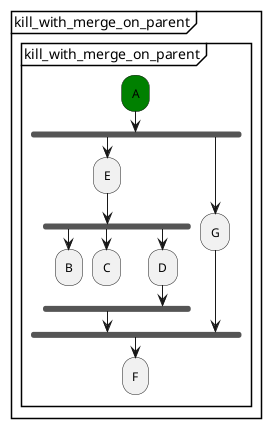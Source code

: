 @startuml
partition "kill_with_merge_on_parent" {
    group "kill_with_merge_on_parent"
        #green:A;
        fork
            :E;
            fork
                :B;
                kill
            fork again
                :C;
                kill
            fork again
                :D;
            end fork
        fork again
            :G;
        end fork
        :F;
    end group
}
@enduml